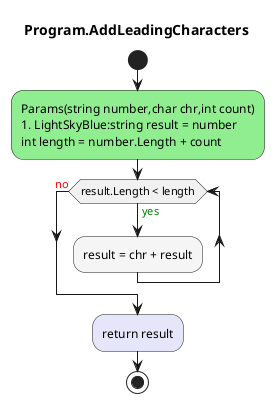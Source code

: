 @startuml Program.AddLeadingCharacters
title Program.AddLeadingCharacters
start
#LightGreen:Params(string number,char chr,int count)
#LightSkyBlue:string result = number
int length = number.Length + count;
while (result.Length < length) is (<color:green>yes)
    #WhiteSmoke:result = chr + result;
endwhile (<color:red>no)
#Lavender:return result;
stop
@enduml
